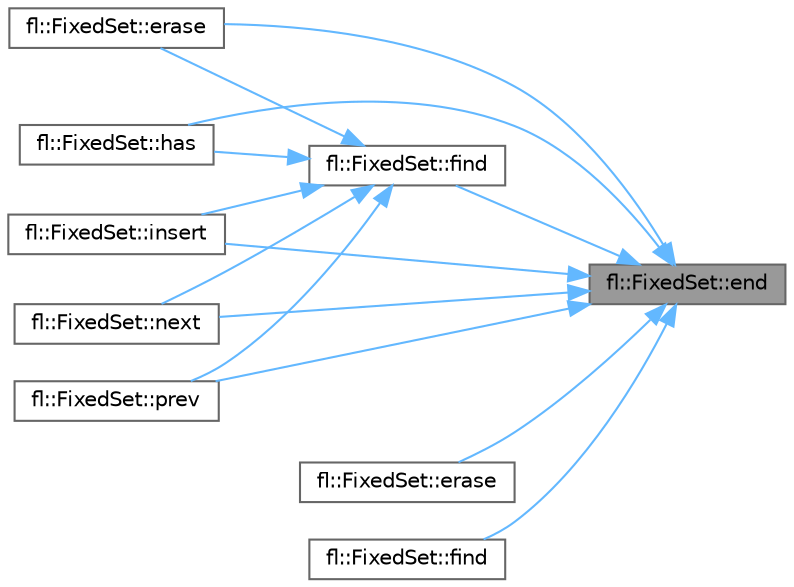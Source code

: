 digraph "fl::FixedSet::end"
{
 // INTERACTIVE_SVG=YES
 // LATEX_PDF_SIZE
  bgcolor="transparent";
  edge [fontname=Helvetica,fontsize=10,labelfontname=Helvetica,labelfontsize=10];
  node [fontname=Helvetica,fontsize=10,shape=box,height=0.2,width=0.4];
  rankdir="RL";
  Node1 [id="Node000001",label="fl::FixedSet::end",height=0.2,width=0.4,color="gray40", fillcolor="grey60", style="filled", fontcolor="black",tooltip=" "];
  Node1 -> Node2 [id="edge1_Node000001_Node000002",dir="back",color="steelblue1",style="solid",tooltip=" "];
  Node2 [id="Node000002",label="fl::FixedSet::erase",height=0.2,width=0.4,color="grey40", fillcolor="white", style="filled",URL="$dd/d44/classfl_1_1_fixed_set_a6a6213c4cb7bb8233a79b4df94cafeb3.html#a6a6213c4cb7bb8233a79b4df94cafeb3",tooltip=" "];
  Node1 -> Node3 [id="edge2_Node000001_Node000003",dir="back",color="steelblue1",style="solid",tooltip=" "];
  Node3 [id="Node000003",label="fl::FixedSet::erase",height=0.2,width=0.4,color="grey40", fillcolor="white", style="filled",URL="$dd/d44/classfl_1_1_fixed_set_a58282b747ed98977aa8980bfc71e416c.html#a58282b747ed98977aa8980bfc71e416c",tooltip=" "];
  Node1 -> Node4 [id="edge3_Node000001_Node000004",dir="back",color="steelblue1",style="solid",tooltip=" "];
  Node4 [id="Node000004",label="fl::FixedSet::find",height=0.2,width=0.4,color="grey40", fillcolor="white", style="filled",URL="$dd/d44/classfl_1_1_fixed_set_a019cb08f32a7590c69a40f119c7ebb64.html#a019cb08f32a7590c69a40f119c7ebb64",tooltip=" "];
  Node4 -> Node2 [id="edge4_Node000004_Node000002",dir="back",color="steelblue1",style="solid",tooltip=" "];
  Node4 -> Node5 [id="edge5_Node000004_Node000005",dir="back",color="steelblue1",style="solid",tooltip=" "];
  Node5 [id="Node000005",label="fl::FixedSet::has",height=0.2,width=0.4,color="grey40", fillcolor="white", style="filled",URL="$dd/d44/classfl_1_1_fixed_set_a19fc82e906d54a3a5cd0a8ce9e9607d9.html#a19fc82e906d54a3a5cd0a8ce9e9607d9",tooltip=" "];
  Node4 -> Node6 [id="edge6_Node000004_Node000006",dir="back",color="steelblue1",style="solid",tooltip=" "];
  Node6 [id="Node000006",label="fl::FixedSet::insert",height=0.2,width=0.4,color="grey40", fillcolor="white", style="filled",URL="$dd/d44/classfl_1_1_fixed_set_a431acf10e9883de98dabb9f12dd22083.html#a431acf10e9883de98dabb9f12dd22083",tooltip=" "];
  Node4 -> Node7 [id="edge7_Node000004_Node000007",dir="back",color="steelblue1",style="solid",tooltip=" "];
  Node7 [id="Node000007",label="fl::FixedSet::next",height=0.2,width=0.4,color="grey40", fillcolor="white", style="filled",URL="$dd/d44/classfl_1_1_fixed_set_a18926c88fdd3f536415854e43e24ad4a.html#a18926c88fdd3f536415854e43e24ad4a",tooltip=" "];
  Node4 -> Node8 [id="edge8_Node000004_Node000008",dir="back",color="steelblue1",style="solid",tooltip=" "];
  Node8 [id="Node000008",label="fl::FixedSet::prev",height=0.2,width=0.4,color="grey40", fillcolor="white", style="filled",URL="$dd/d44/classfl_1_1_fixed_set_a7db056ad59839116b456b6d378cbbab6.html#a7db056ad59839116b456b6d378cbbab6",tooltip=" "];
  Node1 -> Node9 [id="edge9_Node000001_Node000009",dir="back",color="steelblue1",style="solid",tooltip=" "];
  Node9 [id="Node000009",label="fl::FixedSet::find",height=0.2,width=0.4,color="grey40", fillcolor="white", style="filled",URL="$dd/d44/classfl_1_1_fixed_set_a311f2810d1e9a2e17a7d34d9b7edb333.html#a311f2810d1e9a2e17a7d34d9b7edb333",tooltip=" "];
  Node1 -> Node5 [id="edge10_Node000001_Node000005",dir="back",color="steelblue1",style="solid",tooltip=" "];
  Node1 -> Node6 [id="edge11_Node000001_Node000006",dir="back",color="steelblue1",style="solid",tooltip=" "];
  Node1 -> Node7 [id="edge12_Node000001_Node000007",dir="back",color="steelblue1",style="solid",tooltip=" "];
  Node1 -> Node8 [id="edge13_Node000001_Node000008",dir="back",color="steelblue1",style="solid",tooltip=" "];
}
